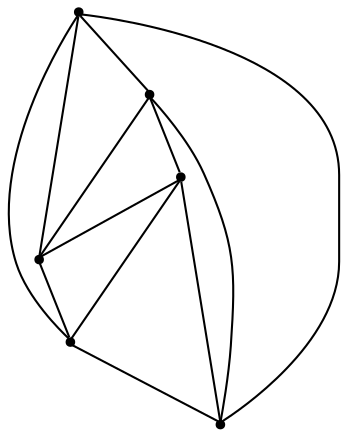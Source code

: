 graph {
  node [shape=point,comment="{\"directed\":false,\"doi\":\"10.1007/978-3-642-18469-7_16\",\"figure\":\"2 (1)\"}"]

  v0 [pos="1153.4559885876458,743.2172487482867"]
  v1 [pos="886.1353808105382,740.8001886503225"]
  v2 [pos="1080.733493386809,819.1293797942984"]
  v3 [pos="993.6490972691043,868.0163613126774"]
  v4 [pos="1021.8932819528834,976.0044078888263"]
  v5 [pos="990.1545574006535,764.1997798252278"]

  v0 -- v1 [id="-1",pos="1153.4559885876458,743.2172487482867 886.1353808105382,740.8001886503225 886.1353808105382,740.8001886503225 886.1353808105382,740.8001886503225"]
  v1 -- v4 [id="-8",pos="886.1353808105382,740.8001886503225 1021.8932819528834,976.0044078888263 1021.8932819528834,976.0044078888263 1021.8932819528834,976.0044078888263"]
  v1 -- v3 [id="-9",pos="886.1353808105382,740.8001886503225 993.6490972691043,868.0163613126774 993.6490972691043,868.0163613126774 993.6490972691043,868.0163613126774"]
  v5 -- v0 [id="-14",pos="990.1545574006535,764.1997798252278 1153.4559885876458,743.2172487482867 1153.4559885876458,743.2172487482867 1153.4559885876458,743.2172487482867"]
  v5 -- v1 [id="-15",pos="990.1545574006535,764.1997798252278 886.1353808105382,740.8001886503225 886.1353808105382,740.8001886503225 886.1353808105382,740.8001886503225"]
  v5 -- v2 [id="-16",pos="990.1545574006535,764.1997798252278 1080.733493386809,819.1293797942984 1080.733493386809,819.1293797942984 1080.733493386809,819.1293797942984"]
  v3 -- v5 [id="-17",pos="993.6490972691043,868.0163613126774 990.1545574006535,764.1997798252278 990.1545574006535,764.1997798252278 990.1545574006535,764.1997798252278"]
  v3 -- v4 [id="-18",pos="993.6490972691043,868.0163613126774 1021.8932819528834,976.0044078888263 1021.8932819528834,976.0044078888263 1021.8932819528834,976.0044078888263"]
  v4 -- v0 [id="-19",pos="1021.8932819528834,976.0044078888263 1153.4559885876458,743.2172487482867 1153.4559885876458,743.2172487482867 1153.4559885876458,743.2172487482867"]
  v2 -- v0 [id="-22",pos="1080.733493386809,819.1293797942984 1153.4559885876458,743.2172487482867 1153.4559885876458,743.2172487482867 1153.4559885876458,743.2172487482867"]
  v2 -- v4 [id="-23",pos="1080.733493386809,819.1293797942984 1021.8932819528834,976.0044078888263 1021.8932819528834,976.0044078888263 1021.8932819528834,976.0044078888263"]
  v2 -- v3 [id="-24",pos="1080.733493386809,819.1293797942984 993.6490972691043,868.0163613126774 993.6490972691043,868.0163613126774 993.6490972691043,868.0163613126774"]
}